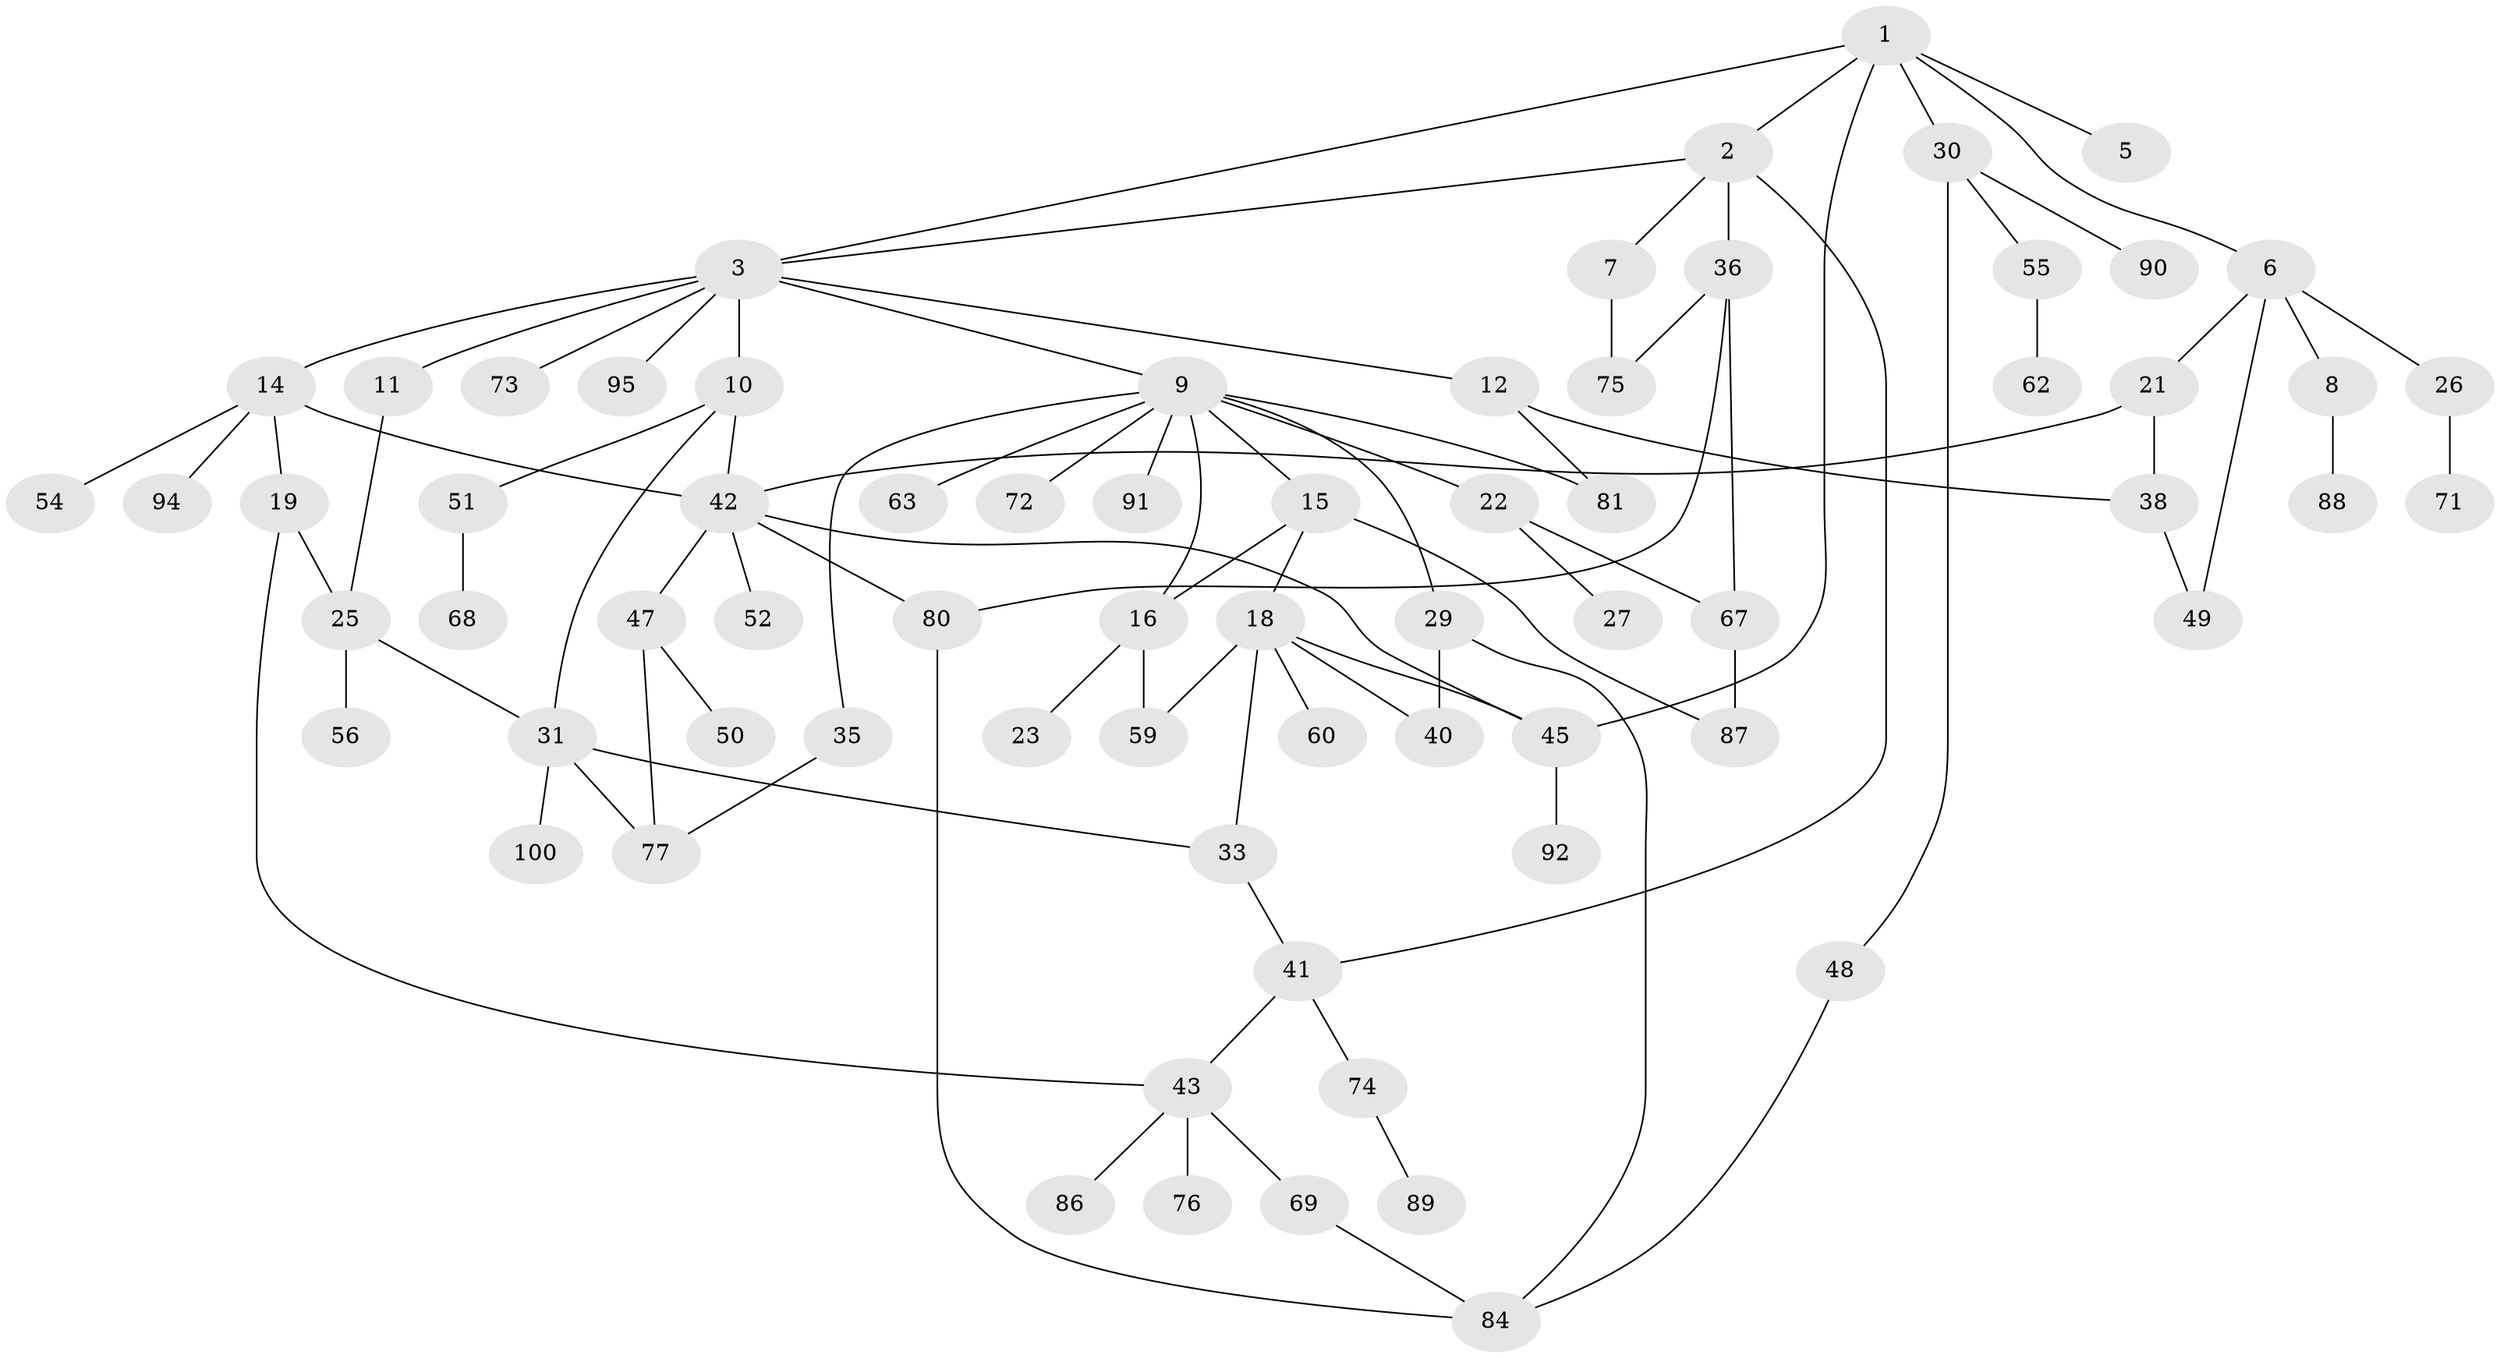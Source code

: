 // original degree distribution, {6: 0.06, 5: 0.05, 7: 0.01, 2: 0.31, 1: 0.3, 3: 0.18, 4: 0.09}
// Generated by graph-tools (version 1.1) at 2025/38/02/21/25 10:38:52]
// undirected, 70 vertices, 94 edges
graph export_dot {
graph [start="1"]
  node [color=gray90,style=filled];
  1 [super="+4"];
  2 [super="+82"];
  3 [super="+13"];
  5;
  6;
  7;
  8;
  9 [super="+17"];
  10 [super="+28"];
  11 [super="+99"];
  12;
  14 [super="+24"];
  15 [super="+20"];
  16 [super="+34"];
  18 [super="+64"];
  19;
  21;
  22;
  23;
  25 [super="+39"];
  26 [super="+70"];
  27;
  29 [super="+85"];
  30 [super="+32"];
  31 [super="+37"];
  33 [super="+61"];
  35;
  36 [super="+83"];
  38 [super="+46"];
  40 [super="+65"];
  41 [super="+44"];
  42 [super="+53"];
  43 [super="+58"];
  45 [super="+66"];
  47;
  48;
  49 [super="+57"];
  50 [super="+93"];
  51;
  52;
  54;
  55;
  56;
  59;
  60;
  62;
  63;
  67 [super="+98"];
  68;
  69;
  71;
  72;
  73;
  74 [super="+79"];
  75;
  76;
  77 [super="+78"];
  80;
  81;
  84 [super="+97"];
  86;
  87;
  88;
  89;
  90;
  91;
  92;
  94 [super="+96"];
  95;
  100;
  1 -- 2;
  1 -- 3;
  1 -- 5;
  1 -- 6;
  1 -- 45;
  1 -- 30;
  2 -- 7;
  2 -- 36;
  2 -- 41;
  2 -- 3;
  3 -- 9;
  3 -- 10;
  3 -- 11;
  3 -- 12;
  3 -- 14;
  3 -- 73;
  3 -- 95;
  6 -- 8;
  6 -- 21;
  6 -- 26;
  6 -- 49;
  7 -- 75;
  8 -- 88;
  9 -- 15;
  9 -- 63;
  9 -- 91;
  9 -- 16;
  9 -- 81;
  9 -- 35;
  9 -- 22;
  9 -- 72;
  9 -- 29;
  10 -- 31;
  10 -- 51;
  10 -- 42;
  11 -- 25;
  12 -- 81;
  12 -- 38;
  14 -- 19;
  14 -- 54;
  14 -- 94;
  14 -- 42;
  15 -- 16 [weight=2];
  15 -- 18;
  15 -- 87;
  16 -- 23;
  16 -- 59;
  18 -- 40;
  18 -- 59;
  18 -- 60;
  18 -- 45;
  18 -- 33;
  19 -- 25;
  19 -- 43;
  21 -- 38;
  21 -- 42;
  22 -- 27;
  22 -- 67;
  25 -- 56;
  25 -- 31;
  26 -- 71;
  29 -- 40;
  29 -- 84;
  30 -- 48;
  30 -- 90;
  30 -- 55;
  31 -- 33;
  31 -- 100;
  31 -- 77;
  33 -- 41;
  35 -- 77;
  36 -- 67;
  36 -- 75;
  36 -- 80;
  38 -- 49;
  41 -- 43;
  41 -- 74;
  42 -- 47;
  42 -- 52;
  42 -- 80;
  42 -- 45;
  43 -- 76;
  43 -- 86;
  43 -- 69;
  45 -- 92;
  47 -- 50;
  47 -- 77;
  48 -- 84;
  51 -- 68;
  55 -- 62;
  67 -- 87;
  69 -- 84;
  74 -- 89;
  80 -- 84;
}
